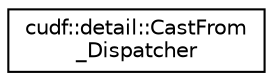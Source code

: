 digraph "Graphical Class Hierarchy"
{
 // LATEX_PDF_SIZE
  edge [fontname="Helvetica",fontsize="10",labelfontname="Helvetica",labelfontsize="10"];
  node [fontname="Helvetica",fontsize="10",shape=record];
  rankdir="LR";
  Node0 [label="cudf::detail::CastFrom\l_Dispatcher",height=0.2,width=0.4,color="black", fillcolor="white", style="filled",URL="$structcudf_1_1detail_1_1CastFrom__Dispatcher.html",tooltip=" "];
}
